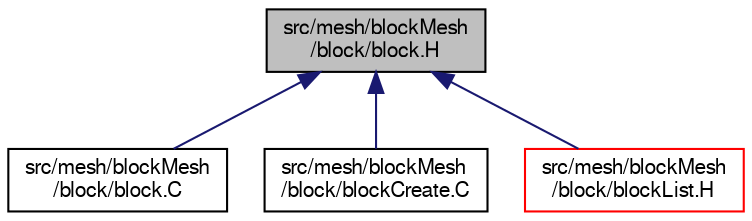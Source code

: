 digraph "src/mesh/blockMesh/block/block.H"
{
  bgcolor="transparent";
  edge [fontname="FreeSans",fontsize="10",labelfontname="FreeSans",labelfontsize="10"];
  node [fontname="FreeSans",fontsize="10",shape=record];
  Node160 [label="src/mesh/blockMesh\l/block/block.H",height=0.2,width=0.4,color="black", fillcolor="grey75", style="filled", fontcolor="black"];
  Node160 -> Node161 [dir="back",color="midnightblue",fontsize="10",style="solid",fontname="FreeSans"];
  Node161 [label="src/mesh/blockMesh\l/block/block.C",height=0.2,width=0.4,color="black",URL="$a06980.html"];
  Node160 -> Node162 [dir="back",color="midnightblue",fontsize="10",style="solid",fontname="FreeSans"];
  Node162 [label="src/mesh/blockMesh\l/block/blockCreate.C",height=0.2,width=0.4,color="black",URL="$a06986.html"];
  Node160 -> Node163 [dir="back",color="midnightblue",fontsize="10",style="solid",fontname="FreeSans"];
  Node163 [label="src/mesh/blockMesh\l/block/blockList.H",height=0.2,width=0.4,color="red",URL="$a06989.html"];
}

